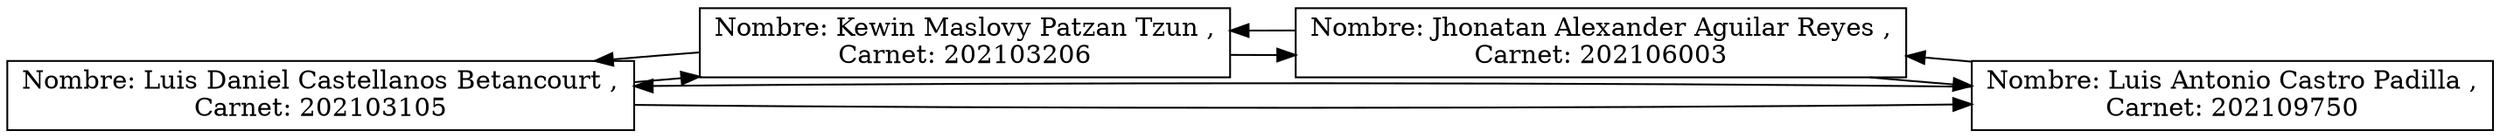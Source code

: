 digraph lista{
rankdir=LR;
node[shape = record];
nodo0[label="Nombre: Luis Daniel Castellanos Betancourt ,\nCarnet: 202103105"];
nodo1[label="Nombre: Kewin Maslovy Patzan Tzun ,\nCarnet: 202103206"];
nodo2[label="Nombre: Jhonatan Alexander Aguilar Reyes ,\nCarnet: 202106003"];
nodo3[label="Nombre: Luis Antonio Castro Padilla ,\nCarnet: 202109750"];
nodo0->nodo1;
nodo1->nodo0;
nodo1->nodo2;
nodo2->nodo1;
nodo2->nodo3;
nodo3->nodo2;
nodo3->nodo0 
nodo0 -> nodo3
}
